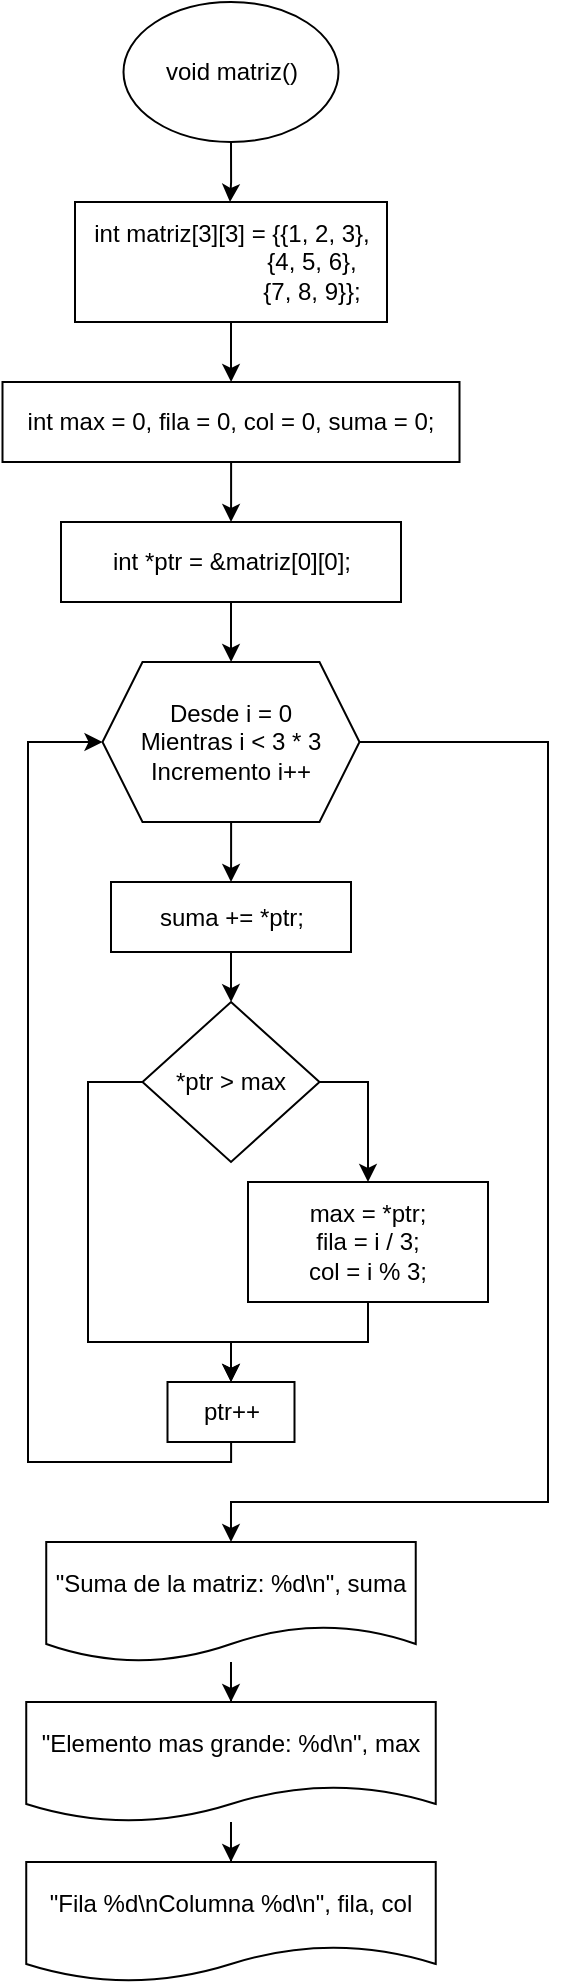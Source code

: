 <mxfile version="22.0.8" type="device">
  <diagram name="Página-1" id="wY6uZcT8hMfS2q6cgCWG">
    <mxGraphModel dx="1195" dy="668" grid="1" gridSize="10" guides="1" tooltips="1" connect="1" arrows="1" fold="1" page="1" pageScale="1" pageWidth="827" pageHeight="1169" math="0" shadow="0">
      <root>
        <mxCell id="0" />
        <mxCell id="1" parent="0" />
        <mxCell id="btgjlnelvWsudcuo9mZK-2" style="edgeStyle=orthogonalEdgeStyle;rounded=0;orthogonalLoop=1;jettySize=auto;html=1;entryX=0.5;entryY=0;entryDx=0;entryDy=0;" edge="1" parent="1" source="btgjlnelvWsudcuo9mZK-3">
          <mxGeometry relative="1" as="geometry">
            <mxPoint x="291" y="180" as="targetPoint" />
          </mxGeometry>
        </mxCell>
        <mxCell id="btgjlnelvWsudcuo9mZK-3" value="void matriz()" style="ellipse;whiteSpace=wrap;html=1;" vertex="1" parent="1">
          <mxGeometry x="237.75" y="80" width="107.5" height="70" as="geometry" />
        </mxCell>
        <mxCell id="btgjlnelvWsudcuo9mZK-54" value="" style="edgeStyle=orthogonalEdgeStyle;rounded=0;orthogonalLoop=1;jettySize=auto;html=1;" edge="1" parent="1" source="btgjlnelvWsudcuo9mZK-7" target="btgjlnelvWsudcuo9mZK-53">
          <mxGeometry relative="1" as="geometry" />
        </mxCell>
        <mxCell id="btgjlnelvWsudcuo9mZK-7" value="&lt;div&gt;int matriz[3][3] = {{1, 2, 3},&lt;/div&gt;&lt;div&gt;&amp;nbsp; &amp;nbsp; &amp;nbsp; &amp;nbsp; &amp;nbsp; &amp;nbsp; &amp;nbsp; &amp;nbsp; &amp;nbsp; &amp;nbsp; &amp;nbsp; &amp;nbsp; {4, 5, 6},&lt;/div&gt;&lt;div&gt;&amp;nbsp; &amp;nbsp; &amp;nbsp; &amp;nbsp; &amp;nbsp; &amp;nbsp; &amp;nbsp; &amp;nbsp; &amp;nbsp; &amp;nbsp; &amp;nbsp; &amp;nbsp; {7, 8, 9}};&lt;/div&gt;" style="rounded=0;whiteSpace=wrap;html=1;" vertex="1" parent="1">
          <mxGeometry x="213.5" y="180" width="156" height="60" as="geometry" />
        </mxCell>
        <mxCell id="btgjlnelvWsudcuo9mZK-56" value="" style="edgeStyle=orthogonalEdgeStyle;rounded=0;orthogonalLoop=1;jettySize=auto;html=1;" edge="1" parent="1" source="btgjlnelvWsudcuo9mZK-53" target="btgjlnelvWsudcuo9mZK-55">
          <mxGeometry relative="1" as="geometry" />
        </mxCell>
        <mxCell id="btgjlnelvWsudcuo9mZK-53" value="int max = 0, fila = 0, col = 0, suma = 0;" style="rounded=0;whiteSpace=wrap;html=1;" vertex="1" parent="1">
          <mxGeometry x="177.25" y="270" width="228.5" height="40" as="geometry" />
        </mxCell>
        <mxCell id="btgjlnelvWsudcuo9mZK-58" value="" style="edgeStyle=orthogonalEdgeStyle;rounded=0;orthogonalLoop=1;jettySize=auto;html=1;" edge="1" parent="1" source="btgjlnelvWsudcuo9mZK-55" target="btgjlnelvWsudcuo9mZK-57">
          <mxGeometry relative="1" as="geometry" />
        </mxCell>
        <mxCell id="btgjlnelvWsudcuo9mZK-55" value="int *ptr = &amp;amp;matriz[0][0];" style="rounded=0;whiteSpace=wrap;html=1;" vertex="1" parent="1">
          <mxGeometry x="206.5" y="340" width="170" height="40" as="geometry" />
        </mxCell>
        <mxCell id="btgjlnelvWsudcuo9mZK-60" value="" style="edgeStyle=orthogonalEdgeStyle;rounded=0;orthogonalLoop=1;jettySize=auto;html=1;" edge="1" parent="1" source="btgjlnelvWsudcuo9mZK-57" target="btgjlnelvWsudcuo9mZK-59">
          <mxGeometry relative="1" as="geometry" />
        </mxCell>
        <mxCell id="btgjlnelvWsudcuo9mZK-75" style="edgeStyle=orthogonalEdgeStyle;rounded=0;orthogonalLoop=1;jettySize=auto;html=1;entryX=0.5;entryY=0;entryDx=0;entryDy=0;" edge="1" parent="1" source="btgjlnelvWsudcuo9mZK-57" target="btgjlnelvWsudcuo9mZK-69">
          <mxGeometry relative="1" as="geometry">
            <Array as="points">
              <mxPoint x="450" y="450" />
              <mxPoint x="450" y="830" />
              <mxPoint x="291" y="830" />
            </Array>
          </mxGeometry>
        </mxCell>
        <mxCell id="btgjlnelvWsudcuo9mZK-57" value="Desde i = 0&lt;br&gt;Mientras i &amp;lt; 3 * 3&lt;br&gt;Incremento i++" style="shape=hexagon;perimeter=hexagonPerimeter2;whiteSpace=wrap;html=1;fixedSize=1;" vertex="1" parent="1">
          <mxGeometry x="227.25" y="410" width="128.5" height="80" as="geometry" />
        </mxCell>
        <mxCell id="btgjlnelvWsudcuo9mZK-62" value="" style="edgeStyle=orthogonalEdgeStyle;rounded=0;orthogonalLoop=1;jettySize=auto;html=1;" edge="1" parent="1" source="btgjlnelvWsudcuo9mZK-59" target="btgjlnelvWsudcuo9mZK-61">
          <mxGeometry relative="1" as="geometry" />
        </mxCell>
        <mxCell id="btgjlnelvWsudcuo9mZK-59" value="suma += *ptr;" style="rounded=0;whiteSpace=wrap;html=1;" vertex="1" parent="1">
          <mxGeometry x="231.5" y="520" width="120" height="35" as="geometry" />
        </mxCell>
        <mxCell id="btgjlnelvWsudcuo9mZK-64" style="edgeStyle=orthogonalEdgeStyle;rounded=0;orthogonalLoop=1;jettySize=auto;html=1;entryX=0.5;entryY=0;entryDx=0;entryDy=0;" edge="1" parent="1" source="btgjlnelvWsudcuo9mZK-61" target="btgjlnelvWsudcuo9mZK-63">
          <mxGeometry relative="1" as="geometry">
            <Array as="points">
              <mxPoint x="360" y="620" />
            </Array>
          </mxGeometry>
        </mxCell>
        <mxCell id="btgjlnelvWsudcuo9mZK-66" style="edgeStyle=orthogonalEdgeStyle;rounded=0;orthogonalLoop=1;jettySize=auto;html=1;entryX=0.5;entryY=0;entryDx=0;entryDy=0;" edge="1" parent="1" source="btgjlnelvWsudcuo9mZK-61" target="btgjlnelvWsudcuo9mZK-65">
          <mxGeometry relative="1" as="geometry">
            <Array as="points">
              <mxPoint x="220" y="620" />
              <mxPoint x="220" y="750" />
              <mxPoint x="292" y="750" />
            </Array>
          </mxGeometry>
        </mxCell>
        <mxCell id="btgjlnelvWsudcuo9mZK-61" value="*ptr &amp;gt; max" style="rhombus;whiteSpace=wrap;html=1;" vertex="1" parent="1">
          <mxGeometry x="247.25" y="580" width="88.5" height="80" as="geometry" />
        </mxCell>
        <mxCell id="btgjlnelvWsudcuo9mZK-67" style="edgeStyle=orthogonalEdgeStyle;rounded=0;orthogonalLoop=1;jettySize=auto;html=1;entryX=0.5;entryY=0;entryDx=0;entryDy=0;" edge="1" parent="1" source="btgjlnelvWsudcuo9mZK-63" target="btgjlnelvWsudcuo9mZK-65">
          <mxGeometry relative="1" as="geometry" />
        </mxCell>
        <mxCell id="btgjlnelvWsudcuo9mZK-63" value="max = *ptr;&lt;br&gt;fila = i / 3;&lt;br&gt;col = i % 3;" style="rounded=0;whiteSpace=wrap;html=1;" vertex="1" parent="1">
          <mxGeometry x="300" y="670" width="120" height="60" as="geometry" />
        </mxCell>
        <mxCell id="btgjlnelvWsudcuo9mZK-68" style="edgeStyle=orthogonalEdgeStyle;rounded=0;orthogonalLoop=1;jettySize=auto;html=1;entryX=0;entryY=0.5;entryDx=0;entryDy=0;" edge="1" parent="1" source="btgjlnelvWsudcuo9mZK-65" target="btgjlnelvWsudcuo9mZK-57">
          <mxGeometry relative="1" as="geometry">
            <Array as="points">
              <mxPoint x="292" y="810" />
              <mxPoint x="190" y="810" />
              <mxPoint x="190" y="450" />
            </Array>
          </mxGeometry>
        </mxCell>
        <mxCell id="btgjlnelvWsudcuo9mZK-65" value="ptr++" style="rounded=0;whiteSpace=wrap;html=1;" vertex="1" parent="1">
          <mxGeometry x="259.75" y="770" width="63.5" height="30" as="geometry" />
        </mxCell>
        <mxCell id="btgjlnelvWsudcuo9mZK-73" style="edgeStyle=orthogonalEdgeStyle;rounded=0;orthogonalLoop=1;jettySize=auto;html=1;entryX=0.5;entryY=0;entryDx=0;entryDy=0;" edge="1" parent="1" source="btgjlnelvWsudcuo9mZK-69" target="btgjlnelvWsudcuo9mZK-70">
          <mxGeometry relative="1" as="geometry" />
        </mxCell>
        <mxCell id="btgjlnelvWsudcuo9mZK-69" value="&quot;Suma de la matriz: %d\n&quot;, suma" style="shape=document;whiteSpace=wrap;html=1;boundedLbl=1;" vertex="1" parent="1">
          <mxGeometry x="199.12" y="850" width="184.75" height="60" as="geometry" />
        </mxCell>
        <mxCell id="btgjlnelvWsudcuo9mZK-74" style="edgeStyle=orthogonalEdgeStyle;rounded=0;orthogonalLoop=1;jettySize=auto;html=1;entryX=0.5;entryY=0;entryDx=0;entryDy=0;" edge="1" parent="1" source="btgjlnelvWsudcuo9mZK-70" target="btgjlnelvWsudcuo9mZK-71">
          <mxGeometry relative="1" as="geometry" />
        </mxCell>
        <mxCell id="btgjlnelvWsudcuo9mZK-70" value="&quot;Elemento mas grande: %d\n&quot;, max" style="shape=document;whiteSpace=wrap;html=1;boundedLbl=1;" vertex="1" parent="1">
          <mxGeometry x="189.12" y="930" width="204.75" height="60" as="geometry" />
        </mxCell>
        <mxCell id="btgjlnelvWsudcuo9mZK-71" value="&quot;Fila %d\nColumna %d\n&quot;, fila, col" style="shape=document;whiteSpace=wrap;html=1;boundedLbl=1;" vertex="1" parent="1">
          <mxGeometry x="189.12" y="1010" width="204.75" height="60" as="geometry" />
        </mxCell>
      </root>
    </mxGraphModel>
  </diagram>
</mxfile>
